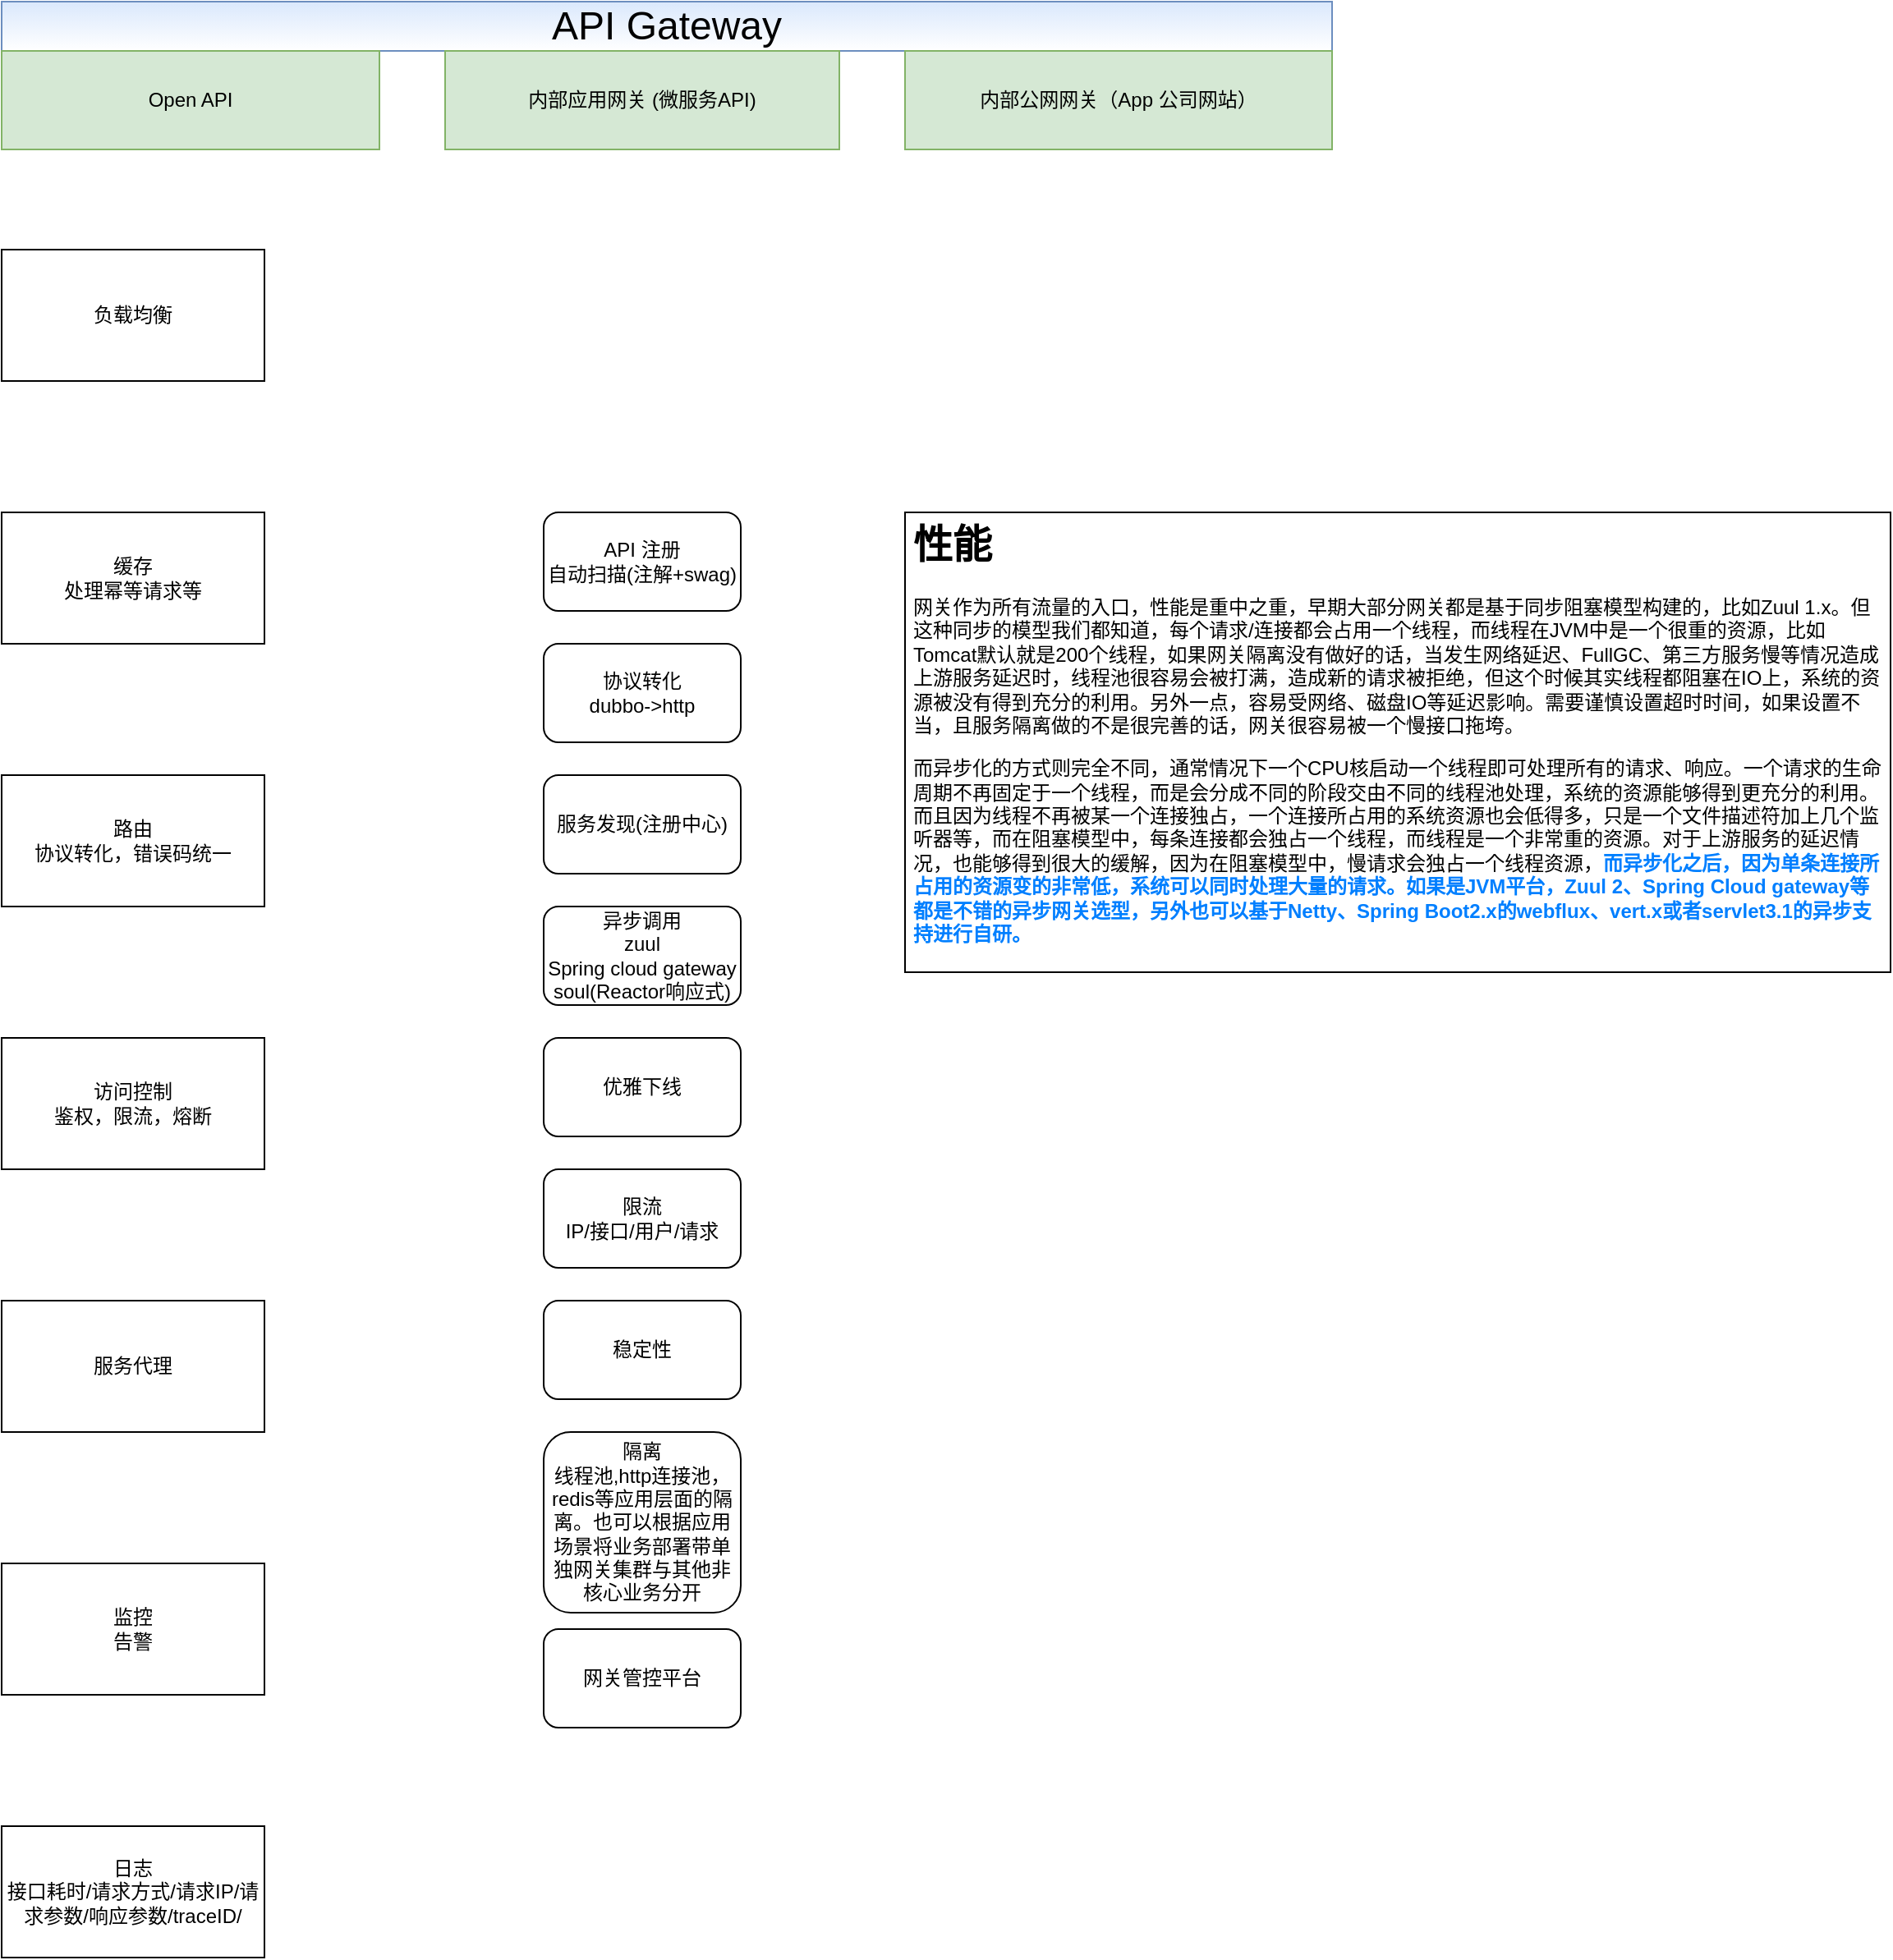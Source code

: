 <mxfile version="14.1.8" type="device"><diagram id="mjA96g4qe0KiRlp7RzGg" name="第 1 页"><mxGraphModel dx="854" dy="570" grid="1" gridSize="10" guides="1" tooltips="1" connect="1" arrows="1" fold="1" page="1" pageScale="1" pageWidth="827" pageHeight="1169" math="0" shadow="0"><root><mxCell id="0"/><mxCell id="1" parent="0"/><mxCell id="-TkFkYOP6F4RJ3gbNdqG-2" value="负载均衡" style="rounded=0;whiteSpace=wrap;html=1;" vertex="1" parent="1"><mxGeometry x="10" y="160" width="160" height="80" as="geometry"/></mxCell><mxCell id="-TkFkYOP6F4RJ3gbNdqG-3" value="缓存&lt;br&gt;处理幂等请求等" style="rounded=0;whiteSpace=wrap;html=1;" vertex="1" parent="1"><mxGeometry x="10" y="320" width="160" height="80" as="geometry"/></mxCell><mxCell id="-TkFkYOP6F4RJ3gbNdqG-4" value="路由&lt;br&gt;协议转化，错误码统一" style="rounded=0;whiteSpace=wrap;html=1;" vertex="1" parent="1"><mxGeometry x="10" y="480" width="160" height="80" as="geometry"/></mxCell><mxCell id="-TkFkYOP6F4RJ3gbNdqG-5" value="访问控制&lt;br&gt;鉴权，限流，熔断" style="rounded=0;whiteSpace=wrap;html=1;" vertex="1" parent="1"><mxGeometry x="10" y="640" width="160" height="80" as="geometry"/></mxCell><mxCell id="-TkFkYOP6F4RJ3gbNdqG-6" value="服务代理" style="rounded=0;whiteSpace=wrap;html=1;" vertex="1" parent="1"><mxGeometry x="10" y="800" width="160" height="80" as="geometry"/></mxCell><mxCell id="-TkFkYOP6F4RJ3gbNdqG-7" value="监控&lt;br&gt;告警" style="rounded=0;whiteSpace=wrap;html=1;" vertex="1" parent="1"><mxGeometry x="10" y="960" width="160" height="80" as="geometry"/></mxCell><mxCell id="-TkFkYOP6F4RJ3gbNdqG-8" value="日志&lt;br&gt;接口耗时/请求方式/请求IP/请求参数/响应参数/traceID/" style="rounded=0;whiteSpace=wrap;html=1;" vertex="1" parent="1"><mxGeometry x="10" y="1120" width="160" height="80" as="geometry"/></mxCell><mxCell id="-TkFkYOP6F4RJ3gbNdqG-9" value="&lt;font style=&quot;font-size: 24px&quot;&gt;API Gateway&lt;/font&gt;" style="rounded=0;whiteSpace=wrap;html=1;strokeColor=#6c8ebf;fillColor=#dae8fc;gradientColor=#ffffff;" vertex="1" parent="1"><mxGeometry x="10" y="9" width="810" height="30" as="geometry"/></mxCell><mxCell id="-TkFkYOP6F4RJ3gbNdqG-10" value="Open API" style="rounded=0;whiteSpace=wrap;html=1;fillColor=#d5e8d4;strokeColor=#82b366;" vertex="1" parent="1"><mxGeometry x="10" y="39" width="230" height="60" as="geometry"/></mxCell><mxCell id="-TkFkYOP6F4RJ3gbNdqG-11" value="内部应用网关 (微服务API)" style="rounded=0;whiteSpace=wrap;html=1;fillColor=#d5e8d4;strokeColor=#82b366;" vertex="1" parent="1"><mxGeometry x="280" y="39" width="240" height="60" as="geometry"/></mxCell><mxCell id="-TkFkYOP6F4RJ3gbNdqG-12" value="内部公网网关（App 公司网站）" style="rounded=0;whiteSpace=wrap;html=1;fillColor=#d5e8d4;strokeColor=#82b366;" vertex="1" parent="1"><mxGeometry x="560" y="39" width="260" height="60" as="geometry"/></mxCell><mxCell id="-TkFkYOP6F4RJ3gbNdqG-15" value="API 注册 &lt;br&gt;自动扫描(注解+swag)" style="rounded=1;whiteSpace=wrap;html=1;strokeColor=#000000;fillColor=#ffffff;gradientColor=#ffffff;" vertex="1" parent="1"><mxGeometry x="340" y="320" width="120" height="60" as="geometry"/></mxCell><mxCell id="-TkFkYOP6F4RJ3gbNdqG-16" value="协议转化&lt;br&gt;dubbo-&amp;gt;http" style="rounded=1;whiteSpace=wrap;html=1;strokeColor=#000000;fillColor=#ffffff;gradientColor=#ffffff;" vertex="1" parent="1"><mxGeometry x="340" y="400" width="120" height="60" as="geometry"/></mxCell><mxCell id="-TkFkYOP6F4RJ3gbNdqG-17" value="服务发现(注册中心)" style="rounded=1;whiteSpace=wrap;html=1;strokeColor=#000000;fillColor=#ffffff;gradientColor=#ffffff;" vertex="1" parent="1"><mxGeometry x="340" y="480" width="120" height="60" as="geometry"/></mxCell><mxCell id="-TkFkYOP6F4RJ3gbNdqG-18" value="异步调用&lt;br&gt;zuul&lt;br&gt;Spring cloud gateway&lt;br&gt;soul(Reactor响应式)" style="rounded=1;whiteSpace=wrap;html=1;strokeColor=#000000;fillColor=#ffffff;gradientColor=#ffffff;" vertex="1" parent="1"><mxGeometry x="340" y="560" width="120" height="60" as="geometry"/></mxCell><mxCell id="-TkFkYOP6F4RJ3gbNdqG-19" value="优雅下线" style="rounded=1;whiteSpace=wrap;html=1;strokeColor=#000000;fillColor=#ffffff;gradientColor=#ffffff;" vertex="1" parent="1"><mxGeometry x="340" y="640" width="120" height="60" as="geometry"/></mxCell><mxCell id="-TkFkYOP6F4RJ3gbNdqG-21" value="&lt;h1&gt;性能&lt;/h1&gt;&lt;p&gt;网关作为所有流量的入口，性能是重中之重，早期大部分网关都是基于同步阻塞模型构建的，比如Zuul 1.x。但这种同步的模型我们都知道，每个请求/连接都会占用一个线程，而线程在JVM中是一个很重的资源，比如Tomcat默认就是200个线程，如果网关隔离没有做好的话，当发生网络延迟、FullGC、第三方服务慢等情况造成上游服务延迟时，线程池很容易会被打满，造成新的请求被拒绝，但这个时候其实线程都阻塞在IO上，系统的资源被没有得到充分的利用。另外一点，容易受网络、磁盘IO等延迟影响。需要谨慎设置超时时间，如果设置不当，且服务隔离做的不是很完善的话，网关很容易被一个慢接口拖垮。&lt;/p&gt;&lt;p&gt;而异步化的方式则完全不同，通常情况下一个CPU核启动一个线程即可处理所有的请求、响应。一个请求的生命周期不再固定于一个线程，而是会分成不同的阶段交由不同的线程池处理，系统的资源能够得到更充分的利用。而且因为线程不再被某一个连接独占，一个连接所占用的系统资源也会低得多，只是一个文件描述符加上几个监听器等，而在阻塞模型中，每条连接都会独占一个线程，而线程是一个非常重的资源。对于上游服务的延迟情况，也能够得到很大的缓解，因为在阻塞模型中，慢请求会独占一个线程资源，&lt;b&gt;&lt;font color=&quot;#007fff&quot;&gt;而异步化之后，因为单条连接所占用的资源变的非常低，系统可以同时处理大量的请求。如果是JVM平台，Zuul 2、Spring Cloud gateway等都是不错的异步网关选型，另外也可以基于Netty、Spring Boot2.x的webflux、vert.x或者servlet3.1的异步支持进行自研。&lt;/font&gt;&lt;/b&gt;&lt;br&gt;&lt;/p&gt;" style="text;html=1;spacing=5;spacingTop=-20;whiteSpace=wrap;overflow=hidden;rounded=0;fillColor=#ffffff;strokeColor=#000000;" vertex="1" parent="1"><mxGeometry x="560" y="320" width="600" height="280" as="geometry"/></mxCell><mxCell id="-TkFkYOP6F4RJ3gbNdqG-22" value="限流&lt;br&gt;IP/接口/用户/请求" style="rounded=1;whiteSpace=wrap;html=1;strokeColor=#000000;fillColor=#ffffff;gradientColor=#ffffff;" vertex="1" parent="1"><mxGeometry x="340" y="720" width="120" height="60" as="geometry"/></mxCell><mxCell id="-TkFkYOP6F4RJ3gbNdqG-23" value="稳定性&lt;br&gt;" style="rounded=1;whiteSpace=wrap;html=1;strokeColor=#000000;fillColor=#ffffff;gradientColor=#ffffff;" vertex="1" parent="1"><mxGeometry x="340" y="800" width="120" height="60" as="geometry"/></mxCell><mxCell id="-TkFkYOP6F4RJ3gbNdqG-24" value="隔离&lt;br&gt;线程池,http连接池，redis等应用层面的隔离。也可以根据应用场景将业务部署带单独网关集群与其他非核心业务分开" style="rounded=1;whiteSpace=wrap;html=1;strokeColor=#000000;fillColor=#ffffff;gradientColor=#ffffff;" vertex="1" parent="1"><mxGeometry x="340" y="880" width="120" height="110" as="geometry"/></mxCell><mxCell id="-TkFkYOP6F4RJ3gbNdqG-25" value="网关管控平台" style="rounded=1;whiteSpace=wrap;html=1;strokeColor=#000000;fillColor=#ffffff;gradientColor=#ffffff;" vertex="1" parent="1"><mxGeometry x="340" y="1000" width="120" height="60" as="geometry"/></mxCell></root></mxGraphModel></diagram></mxfile>